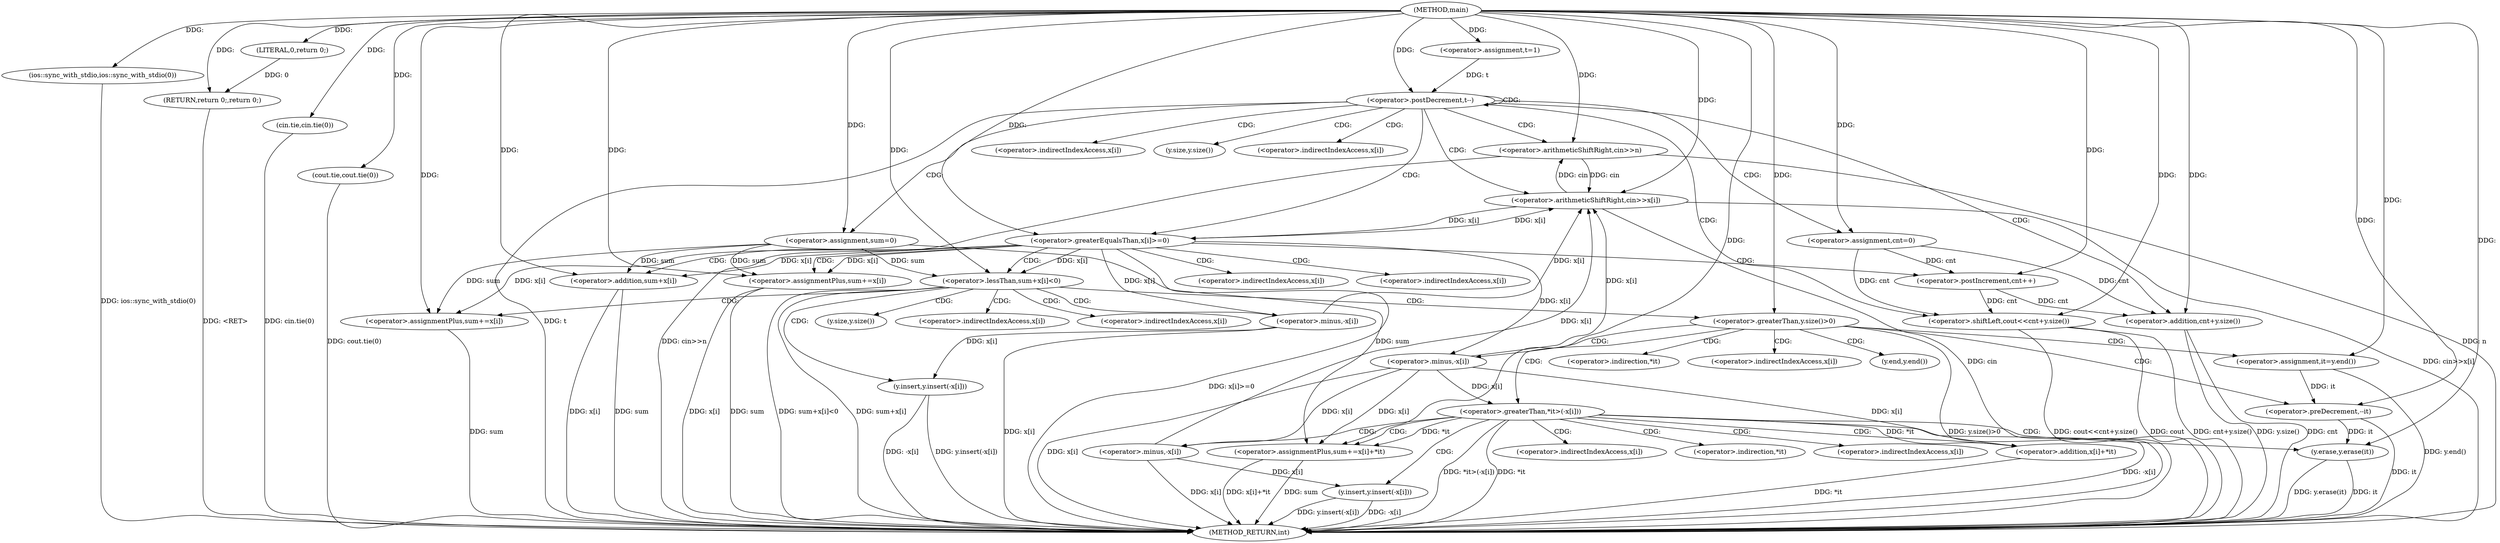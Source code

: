 digraph "main" {  
"1000101" [label = "(METHOD,main)" ]
"1000217" [label = "(METHOD_RETURN,int)" ]
"1000103" [label = "(ios::sync_with_stdio,ios::sync_with_stdio(0))" ]
"1000111" [label = "(<operator>.assignment,t=1)" ]
"1000215" [label = "(RETURN,return 0;,return 0;)" ]
"1000106" [label = "(cin.tie,cin.tie(0))" ]
"1000108" [label = "(cout.tie,cout.tie(0))" ]
"1000115" [label = "(<operator>.postDecrement,t--)" ]
"1000216" [label = "(LITERAL,0,return 0;)" ]
"1000119" [label = "(<operator>.arithmeticShiftRight,cin>>n)" ]
"1000123" [label = "(<operator>.arithmeticShiftRight,cin>>x[i])" ]
"1000129" [label = "(<operator>.assignment,sum=0)" ]
"1000133" [label = "(<operator>.assignment,cnt=0)" ]
"1000210" [label = "(<operator>.shiftLeft,cout<<cnt+y.size())" ]
"1000140" [label = "(<operator>.greaterEqualsThan,x[i]>=0)" ]
"1000212" [label = "(<operator>.addition,cnt+y.size())" ]
"1000146" [label = "(<operator>.assignmentPlus,sum+=x[i])" ]
"1000151" [label = "(<operator>.postIncrement,cnt++)" ]
"1000156" [label = "(<operator>.lessThan,sum+x[i]<0)" ]
"1000157" [label = "(<operator>.addition,sum+x[i])" ]
"1000165" [label = "(<operator>.greaterThan,y.size()>0)" ]
"1000200" [label = "(<operator>.assignmentPlus,sum+=x[i])" ]
"1000205" [label = "(y.insert,y.insert(-x[i]))" ]
"1000169" [label = "(<operator>.assignment,it=y.end())" ]
"1000172" [label = "(<operator>.preDecrement,--it)" ]
"1000175" [label = "(<operator>.greaterThan,*it>(-x[i]))" ]
"1000206" [label = "(<operator>.minus,-x[i])" ]
"1000183" [label = "(<operator>.assignmentPlus,sum+=x[i]+*it)" ]
"1000191" [label = "(y.erase,y.erase(it))" ]
"1000193" [label = "(y.insert,y.insert(-x[i]))" ]
"1000178" [label = "(<operator>.minus,-x[i])" ]
"1000185" [label = "(<operator>.addition,x[i]+*it)" ]
"1000194" [label = "(<operator>.minus,-x[i])" ]
"1000125" [label = "(<operator>.indirectIndexAccess,x[i])" ]
"1000214" [label = "(y.size,y.size())" ]
"1000141" [label = "(<operator>.indirectIndexAccess,x[i])" ]
"1000148" [label = "(<operator>.indirectIndexAccess,x[i])" ]
"1000159" [label = "(<operator>.indirectIndexAccess,x[i])" ]
"1000166" [label = "(y.size,y.size())" ]
"1000202" [label = "(<operator>.indirectIndexAccess,x[i])" ]
"1000171" [label = "(y.end,y.end())" ]
"1000207" [label = "(<operator>.indirectIndexAccess,x[i])" ]
"1000176" [label = "(<operator>.indirection,*it)" ]
"1000179" [label = "(<operator>.indirectIndexAccess,x[i])" ]
"1000186" [label = "(<operator>.indirectIndexAccess,x[i])" ]
"1000189" [label = "(<operator>.indirection,*it)" ]
"1000195" [label = "(<operator>.indirectIndexAccess,x[i])" ]
  "1000103" -> "1000217"  [ label = "DDG: ios::sync_with_stdio(0)"] 
  "1000106" -> "1000217"  [ label = "DDG: cin.tie(0)"] 
  "1000108" -> "1000217"  [ label = "DDG: cout.tie(0)"] 
  "1000115" -> "1000217"  [ label = "DDG: t"] 
  "1000119" -> "1000217"  [ label = "DDG: n"] 
  "1000119" -> "1000217"  [ label = "DDG: cin>>n"] 
  "1000123" -> "1000217"  [ label = "DDG: cin"] 
  "1000123" -> "1000217"  [ label = "DDG: cin>>x[i]"] 
  "1000140" -> "1000217"  [ label = "DDG: x[i]>=0"] 
  "1000157" -> "1000217"  [ label = "DDG: sum"] 
  "1000157" -> "1000217"  [ label = "DDG: x[i]"] 
  "1000156" -> "1000217"  [ label = "DDG: sum+x[i]"] 
  "1000156" -> "1000217"  [ label = "DDG: sum+x[i]<0"] 
  "1000200" -> "1000217"  [ label = "DDG: sum"] 
  "1000206" -> "1000217"  [ label = "DDG: x[i]"] 
  "1000205" -> "1000217"  [ label = "DDG: -x[i]"] 
  "1000205" -> "1000217"  [ label = "DDG: y.insert(-x[i])"] 
  "1000165" -> "1000217"  [ label = "DDG: y.size()>0"] 
  "1000169" -> "1000217"  [ label = "DDG: y.end()"] 
  "1000172" -> "1000217"  [ label = "DDG: it"] 
  "1000175" -> "1000217"  [ label = "DDG: *it"] 
  "1000178" -> "1000217"  [ label = "DDG: x[i]"] 
  "1000175" -> "1000217"  [ label = "DDG: -x[i]"] 
  "1000175" -> "1000217"  [ label = "DDG: *it>(-x[i])"] 
  "1000183" -> "1000217"  [ label = "DDG: sum"] 
  "1000185" -> "1000217"  [ label = "DDG: *it"] 
  "1000183" -> "1000217"  [ label = "DDG: x[i]+*it"] 
  "1000191" -> "1000217"  [ label = "DDG: it"] 
  "1000191" -> "1000217"  [ label = "DDG: y.erase(it)"] 
  "1000194" -> "1000217"  [ label = "DDG: x[i]"] 
  "1000193" -> "1000217"  [ label = "DDG: -x[i]"] 
  "1000193" -> "1000217"  [ label = "DDG: y.insert(-x[i])"] 
  "1000146" -> "1000217"  [ label = "DDG: sum"] 
  "1000146" -> "1000217"  [ label = "DDG: x[i]"] 
  "1000212" -> "1000217"  [ label = "DDG: cnt"] 
  "1000212" -> "1000217"  [ label = "DDG: y.size()"] 
  "1000210" -> "1000217"  [ label = "DDG: cnt+y.size()"] 
  "1000210" -> "1000217"  [ label = "DDG: cout<<cnt+y.size()"] 
  "1000215" -> "1000217"  [ label = "DDG: <RET>"] 
  "1000210" -> "1000217"  [ label = "DDG: cout"] 
  "1000101" -> "1000111"  [ label = "DDG: "] 
  "1000216" -> "1000215"  [ label = "DDG: 0"] 
  "1000101" -> "1000215"  [ label = "DDG: "] 
  "1000101" -> "1000103"  [ label = "DDG: "] 
  "1000101" -> "1000216"  [ label = "DDG: "] 
  "1000101" -> "1000106"  [ label = "DDG: "] 
  "1000101" -> "1000108"  [ label = "DDG: "] 
  "1000111" -> "1000115"  [ label = "DDG: t"] 
  "1000101" -> "1000115"  [ label = "DDG: "] 
  "1000101" -> "1000129"  [ label = "DDG: "] 
  "1000101" -> "1000133"  [ label = "DDG: "] 
  "1000123" -> "1000119"  [ label = "DDG: cin"] 
  "1000101" -> "1000119"  [ label = "DDG: "] 
  "1000119" -> "1000123"  [ label = "DDG: cin"] 
  "1000101" -> "1000123"  [ label = "DDG: "] 
  "1000206" -> "1000123"  [ label = "DDG: x[i]"] 
  "1000178" -> "1000123"  [ label = "DDG: x[i]"] 
  "1000194" -> "1000123"  [ label = "DDG: x[i]"] 
  "1000140" -> "1000123"  [ label = "DDG: x[i]"] 
  "1000101" -> "1000210"  [ label = "DDG: "] 
  "1000133" -> "1000210"  [ label = "DDG: cnt"] 
  "1000151" -> "1000210"  [ label = "DDG: cnt"] 
  "1000133" -> "1000212"  [ label = "DDG: cnt"] 
  "1000151" -> "1000212"  [ label = "DDG: cnt"] 
  "1000101" -> "1000212"  [ label = "DDG: "] 
  "1000123" -> "1000140"  [ label = "DDG: x[i]"] 
  "1000101" -> "1000140"  [ label = "DDG: "] 
  "1000140" -> "1000146"  [ label = "DDG: x[i]"] 
  "1000129" -> "1000146"  [ label = "DDG: sum"] 
  "1000101" -> "1000146"  [ label = "DDG: "] 
  "1000133" -> "1000151"  [ label = "DDG: cnt"] 
  "1000101" -> "1000151"  [ label = "DDG: "] 
  "1000140" -> "1000156"  [ label = "DDG: x[i]"] 
  "1000129" -> "1000156"  [ label = "DDG: sum"] 
  "1000101" -> "1000156"  [ label = "DDG: "] 
  "1000129" -> "1000157"  [ label = "DDG: sum"] 
  "1000101" -> "1000157"  [ label = "DDG: "] 
  "1000140" -> "1000157"  [ label = "DDG: x[i]"] 
  "1000140" -> "1000200"  [ label = "DDG: x[i]"] 
  "1000101" -> "1000165"  [ label = "DDG: "] 
  "1000101" -> "1000169"  [ label = "DDG: "] 
  "1000101" -> "1000200"  [ label = "DDG: "] 
  "1000129" -> "1000200"  [ label = "DDG: sum"] 
  "1000206" -> "1000205"  [ label = "DDG: x[i]"] 
  "1000169" -> "1000172"  [ label = "DDG: it"] 
  "1000101" -> "1000172"  [ label = "DDG: "] 
  "1000140" -> "1000206"  [ label = "DDG: x[i]"] 
  "1000178" -> "1000175"  [ label = "DDG: x[i]"] 
  "1000178" -> "1000183"  [ label = "DDG: x[i]"] 
  "1000175" -> "1000183"  [ label = "DDG: *it"] 
  "1000140" -> "1000178"  [ label = "DDG: x[i]"] 
  "1000101" -> "1000183"  [ label = "DDG: "] 
  "1000129" -> "1000183"  [ label = "DDG: sum"] 
  "1000172" -> "1000191"  [ label = "DDG: it"] 
  "1000101" -> "1000191"  [ label = "DDG: "] 
  "1000194" -> "1000193"  [ label = "DDG: x[i]"] 
  "1000178" -> "1000185"  [ label = "DDG: x[i]"] 
  "1000175" -> "1000185"  [ label = "DDG: *it"] 
  "1000178" -> "1000194"  [ label = "DDG: x[i]"] 
  "1000115" -> "1000125"  [ label = "CDG: "] 
  "1000115" -> "1000141"  [ label = "CDG: "] 
  "1000115" -> "1000119"  [ label = "CDG: "] 
  "1000115" -> "1000133"  [ label = "CDG: "] 
  "1000115" -> "1000212"  [ label = "CDG: "] 
  "1000115" -> "1000210"  [ label = "CDG: "] 
  "1000115" -> "1000214"  [ label = "CDG: "] 
  "1000115" -> "1000129"  [ label = "CDG: "] 
  "1000115" -> "1000123"  [ label = "CDG: "] 
  "1000115" -> "1000115"  [ label = "CDG: "] 
  "1000115" -> "1000140"  [ label = "CDG: "] 
  "1000140" -> "1000156"  [ label = "CDG: "] 
  "1000140" -> "1000148"  [ label = "CDG: "] 
  "1000140" -> "1000157"  [ label = "CDG: "] 
  "1000140" -> "1000159"  [ label = "CDG: "] 
  "1000140" -> "1000151"  [ label = "CDG: "] 
  "1000140" -> "1000146"  [ label = "CDG: "] 
  "1000156" -> "1000200"  [ label = "CDG: "] 
  "1000156" -> "1000166"  [ label = "CDG: "] 
  "1000156" -> "1000165"  [ label = "CDG: "] 
  "1000156" -> "1000207"  [ label = "CDG: "] 
  "1000156" -> "1000206"  [ label = "CDG: "] 
  "1000156" -> "1000205"  [ label = "CDG: "] 
  "1000156" -> "1000202"  [ label = "CDG: "] 
  "1000165" -> "1000172"  [ label = "CDG: "] 
  "1000165" -> "1000169"  [ label = "CDG: "] 
  "1000165" -> "1000178"  [ label = "CDG: "] 
  "1000165" -> "1000175"  [ label = "CDG: "] 
  "1000165" -> "1000171"  [ label = "CDG: "] 
  "1000165" -> "1000179"  [ label = "CDG: "] 
  "1000165" -> "1000176"  [ label = "CDG: "] 
  "1000175" -> "1000191"  [ label = "CDG: "] 
  "1000175" -> "1000195"  [ label = "CDG: "] 
  "1000175" -> "1000186"  [ label = "CDG: "] 
  "1000175" -> "1000183"  [ label = "CDG: "] 
  "1000175" -> "1000189"  [ label = "CDG: "] 
  "1000175" -> "1000193"  [ label = "CDG: "] 
  "1000175" -> "1000194"  [ label = "CDG: "] 
  "1000175" -> "1000185"  [ label = "CDG: "] 
}
